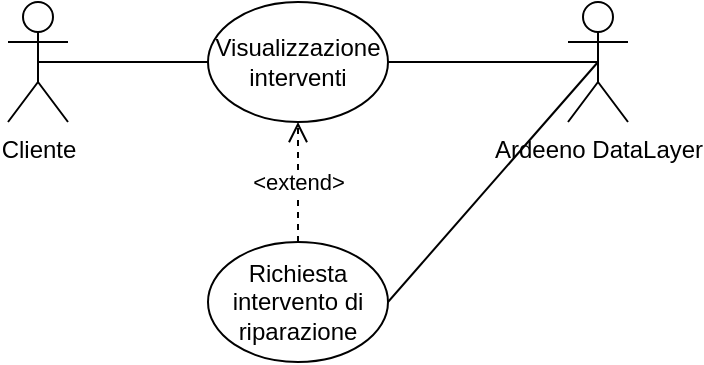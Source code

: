 <mxfile scale="4" border="0">
    <diagram id="2pkDhd71fD2mC2tWStdZ" name="Page-1">
        <mxGraphModel dx="1983" dy="1609" grid="1" gridSize="10" guides="1" tooltips="1" connect="1" arrows="1" fold="1" page="1" pageScale="1" pageWidth="827" pageHeight="1169" background="#FFFFFF" math="0" shadow="0">
            <root>
                <mxCell id="0"/>
                <mxCell id="1" parent="0"/>
                <mxCell id="O_CSJ5SETcwsMR54zyhG-16" value="Visualizzazione interventi" style="ellipse;whiteSpace=wrap;html=1;strokeColor=#000000;" parent="1" vertex="1">
                    <mxGeometry x="360" y="890" width="90" height="60" as="geometry"/>
                </mxCell>
                <mxCell id="OmCYWnrhbO7qevd_RyAj-28" value="Richiesta intervento di riparazione" style="ellipse;whiteSpace=wrap;html=1;strokeColor=#000000;" parent="1" vertex="1">
                    <mxGeometry x="360" y="1010" width="90" height="60" as="geometry"/>
                </mxCell>
                <mxCell id="OmCYWnrhbO7qevd_RyAj-53" value="&amp;lt;extend&amp;gt;" style="endArrow=open;endSize=8;endFill=0;html=1;rounded=0;dashed=1;exitX=0.5;exitY=0;exitDx=0;exitDy=0;entryX=0.5;entryY=1;entryDx=0;entryDy=0;startSize=0;" parent="1" source="OmCYWnrhbO7qevd_RyAj-28" target="O_CSJ5SETcwsMR54zyhG-16" edge="1">
                    <mxGeometry width="160" relative="1" as="geometry">
                        <mxPoint x="610" y="500" as="sourcePoint"/>
                        <mxPoint x="500" y="530" as="targetPoint"/>
                    </mxGeometry>
                </mxCell>
                <mxCell id="OmCYWnrhbO7qevd_RyAj-61" style="edgeStyle=none;rounded=0;orthogonalLoop=1;jettySize=auto;html=1;exitX=0.5;exitY=0.5;exitDx=0;exitDy=0;exitPerimeter=0;entryX=0;entryY=0.5;entryDx=0;entryDy=0;endArrow=none;endFill=0;endSize=10;" parent="1" source="OmCYWnrhbO7qevd_RyAj-58" target="O_CSJ5SETcwsMR54zyhG-16" edge="1">
                    <mxGeometry relative="1" as="geometry"/>
                </mxCell>
                <mxCell id="OmCYWnrhbO7qevd_RyAj-58" value="Cliente" style="shape=umlActor;verticalLabelPosition=bottom;verticalAlign=top;html=1;outlineConnect=0;perimeterSpacing=14;" parent="1" vertex="1">
                    <mxGeometry x="260" y="890" width="30" height="60" as="geometry"/>
                </mxCell>
                <mxCell id="OmCYWnrhbO7qevd_RyAj-66" style="edgeStyle=none;rounded=0;orthogonalLoop=1;jettySize=auto;html=1;exitX=0.5;exitY=0.5;exitDx=0;exitDy=0;exitPerimeter=0;entryX=1;entryY=0.5;entryDx=0;entryDy=0;endArrow=none;endFill=0;endSize=10;" parent="1" source="OmCYWnrhbO7qevd_RyAj-60" target="O_CSJ5SETcwsMR54zyhG-16" edge="1">
                    <mxGeometry relative="1" as="geometry">
                        <mxPoint x="610" y="920" as="targetPoint"/>
                    </mxGeometry>
                </mxCell>
                <mxCell id="OmCYWnrhbO7qevd_RyAj-71" style="edgeStyle=none;rounded=0;orthogonalLoop=1;jettySize=auto;html=1;exitX=0.5;exitY=0.5;exitDx=0;exitDy=0;exitPerimeter=0;entryX=1;entryY=0.5;entryDx=0;entryDy=0;endArrow=none;endFill=0;endSize=10;" parent="1" source="OmCYWnrhbO7qevd_RyAj-60" target="OmCYWnrhbO7qevd_RyAj-28" edge="1">
                    <mxGeometry relative="1" as="geometry">
                        <mxPoint x="610" y="1000" as="targetPoint"/>
                    </mxGeometry>
                </mxCell>
                <mxCell id="OmCYWnrhbO7qevd_RyAj-60" value="Ardeeno DataLayer" style="shape=umlActor;verticalLabelPosition=bottom;verticalAlign=top;html=1;outlineConnect=0;" parent="1" vertex="1">
                    <mxGeometry x="540" y="890" width="30" height="60" as="geometry"/>
                </mxCell>
            </root>
        </mxGraphModel>
    </diagram>
</mxfile>